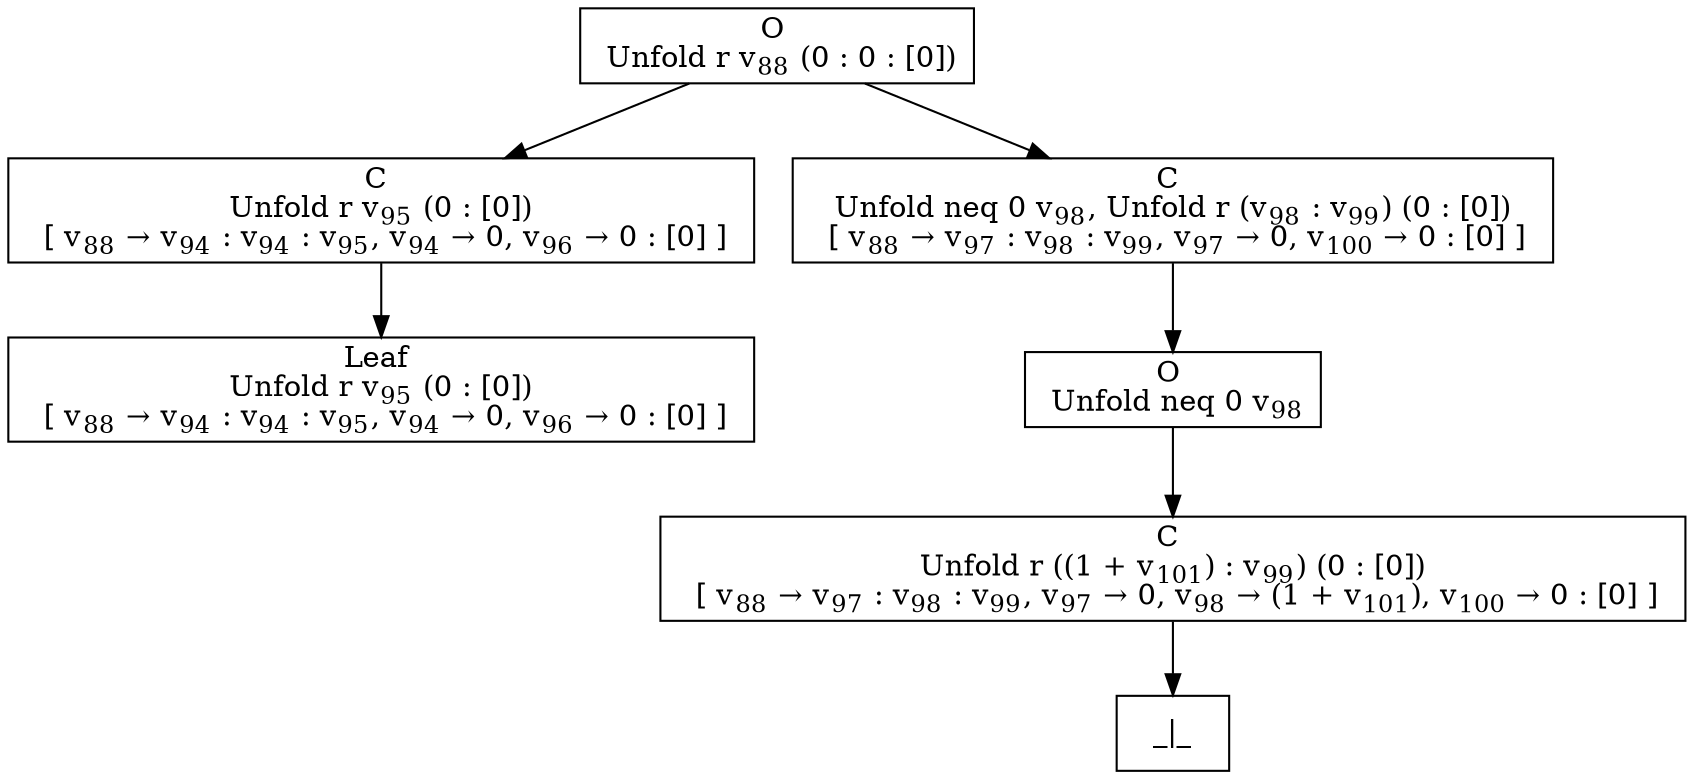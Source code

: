 digraph {
    graph [rankdir=TB
          ,bgcolor=transparent];
    node [shape=box
         ,fillcolor=white
         ,style=filled];
    0 [label=<O <BR/> Unfold r v<SUB>88</SUB> (0 : 0 : [0])>];
    1 [label=<C <BR/> Unfold r v<SUB>95</SUB> (0 : [0]) <BR/>  [ v<SUB>88</SUB> &rarr; v<SUB>94</SUB> : v<SUB>94</SUB> : v<SUB>95</SUB>, v<SUB>94</SUB> &rarr; 0, v<SUB>96</SUB> &rarr; 0 : [0] ] >];
    2 [label=<C <BR/> Unfold neq 0 v<SUB>98</SUB>, Unfold r (v<SUB>98</SUB> : v<SUB>99</SUB>) (0 : [0]) <BR/>  [ v<SUB>88</SUB> &rarr; v<SUB>97</SUB> : v<SUB>98</SUB> : v<SUB>99</SUB>, v<SUB>97</SUB> &rarr; 0, v<SUB>100</SUB> &rarr; 0 : [0] ] >];
    3 [label=<Leaf <BR/> Unfold r v<SUB>95</SUB> (0 : [0]) <BR/>  [ v<SUB>88</SUB> &rarr; v<SUB>94</SUB> : v<SUB>94</SUB> : v<SUB>95</SUB>, v<SUB>94</SUB> &rarr; 0, v<SUB>96</SUB> &rarr; 0 : [0] ] >];
    4 [label=<O <BR/> Unfold neq 0 v<SUB>98</SUB>>];
    5 [label=<C <BR/> Unfold r ((1 + v<SUB>101</SUB>) : v<SUB>99</SUB>) (0 : [0]) <BR/>  [ v<SUB>88</SUB> &rarr; v<SUB>97</SUB> : v<SUB>98</SUB> : v<SUB>99</SUB>, v<SUB>97</SUB> &rarr; 0, v<SUB>98</SUB> &rarr; (1 + v<SUB>101</SUB>), v<SUB>100</SUB> &rarr; 0 : [0] ] >];
    6 [label=<_|_>];
    0 -> 1 [label=""];
    0 -> 2 [label=""];
    1 -> 3 [label=""];
    2 -> 4 [label=""];
    4 -> 5 [label=""];
    5 -> 6 [label=""];
}